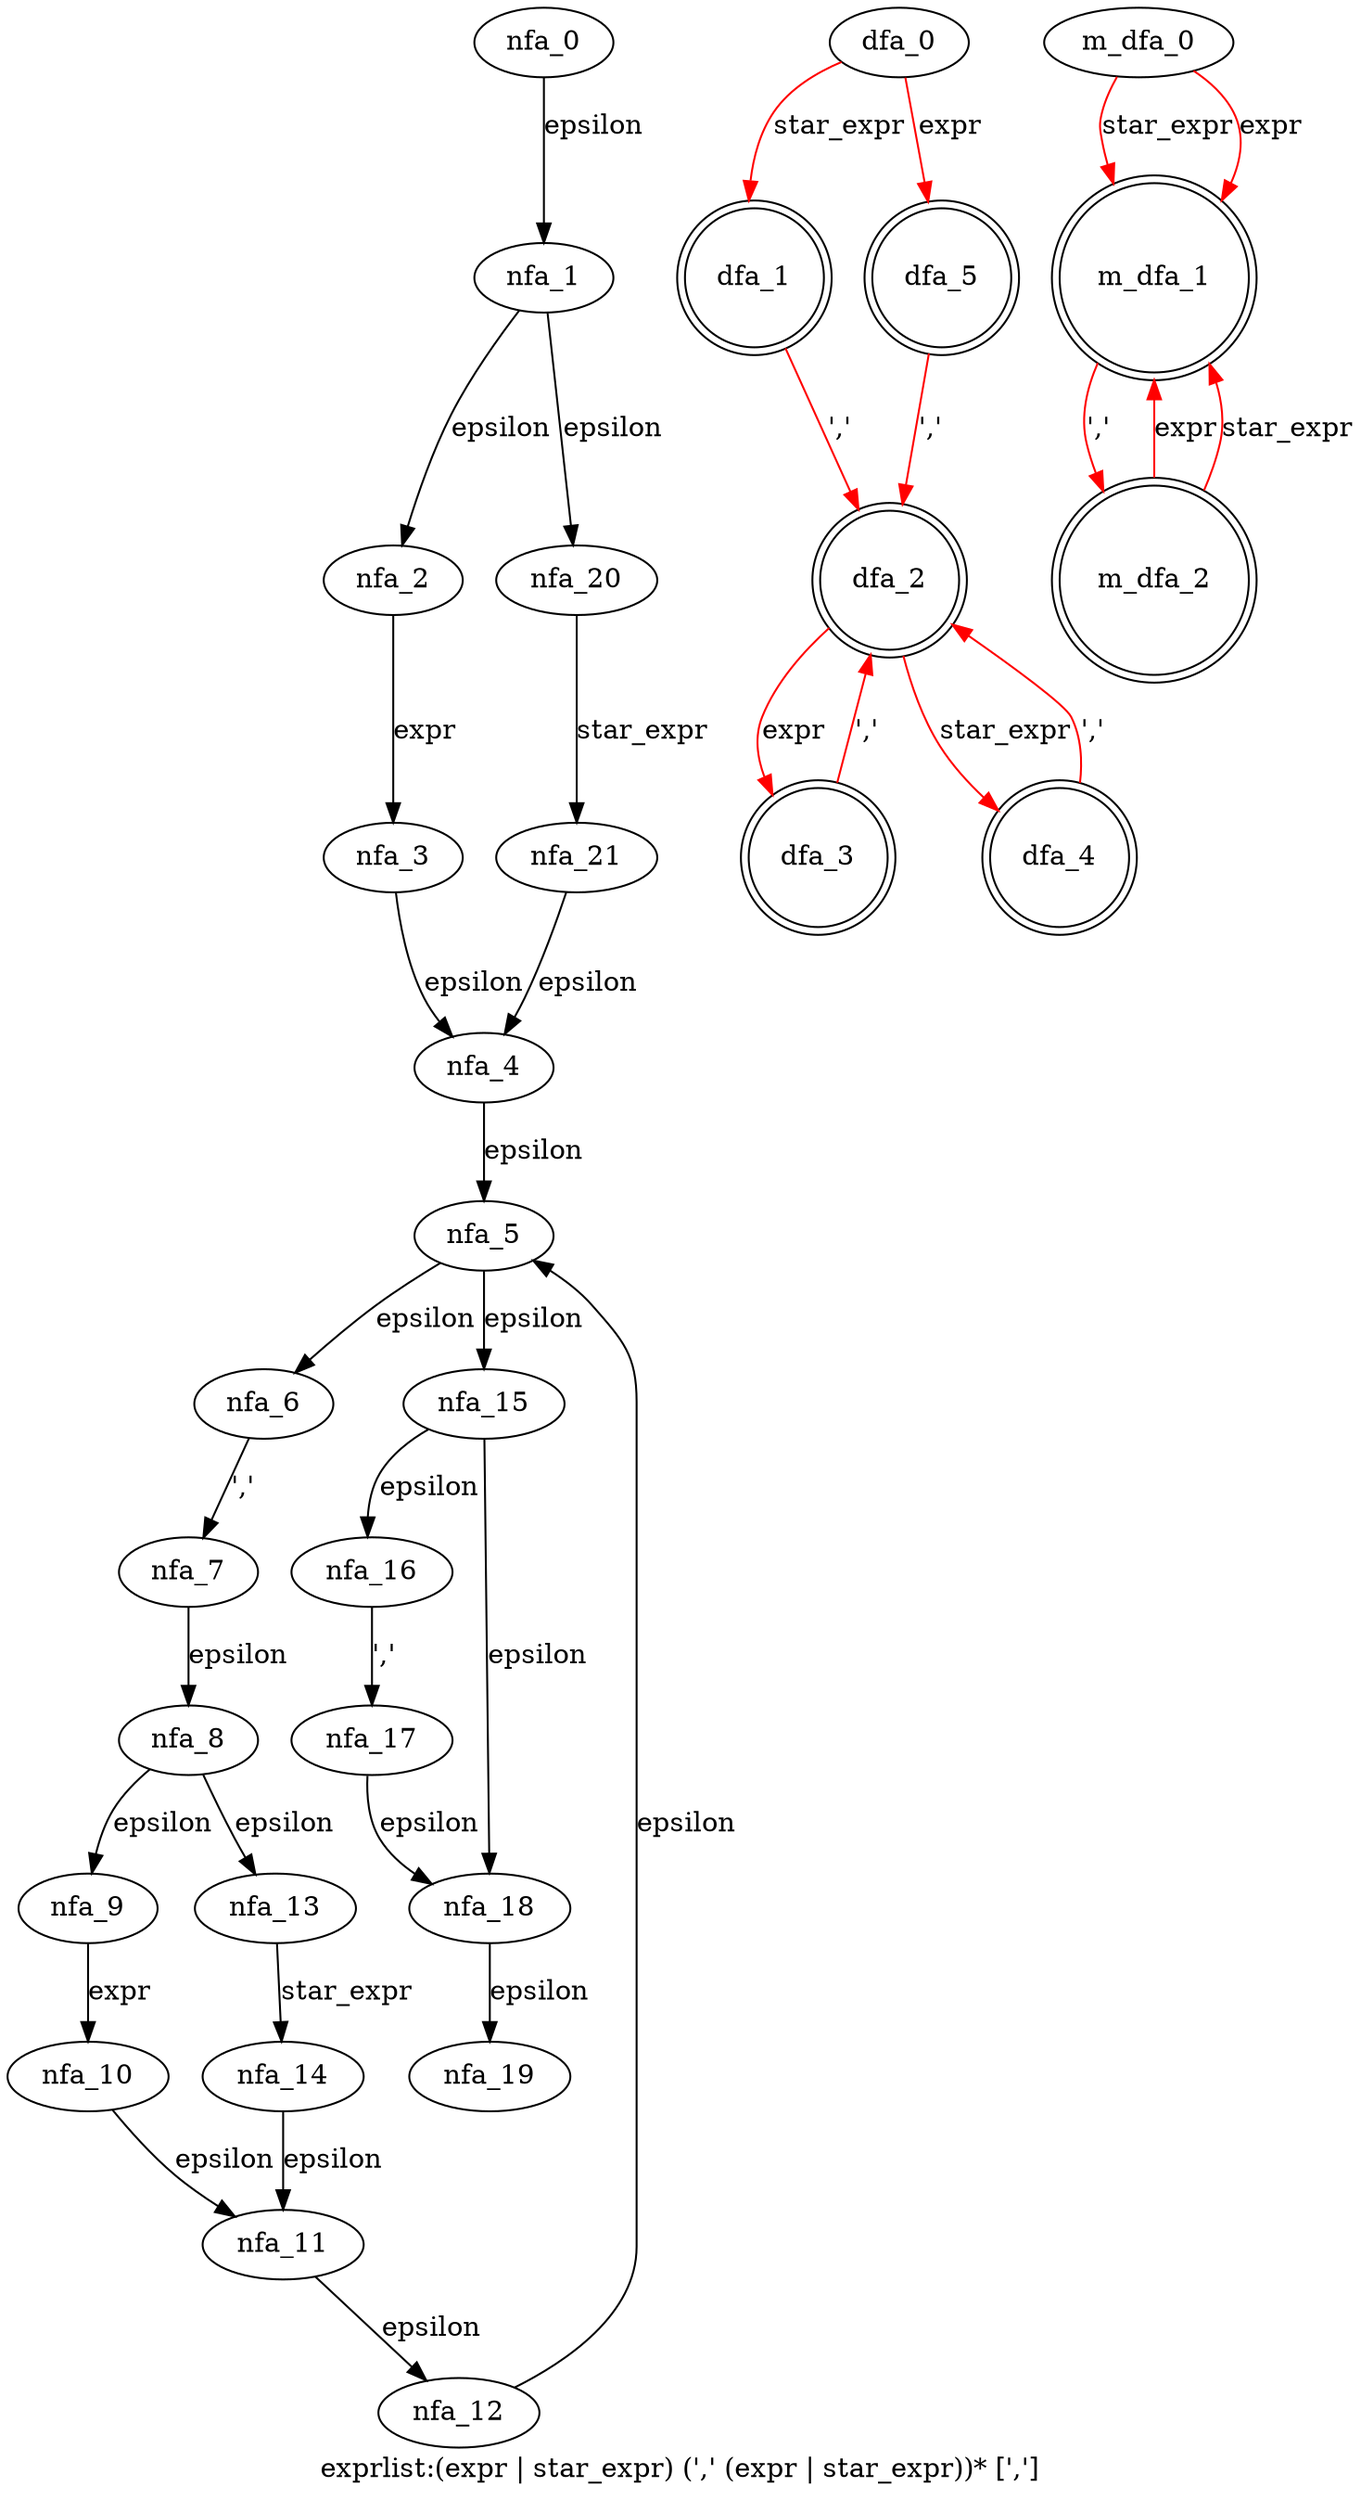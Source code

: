 digraph exprlist {
 graph[label="exprlist:(expr | star_expr) (',' (expr | star_expr))* [',']"]
 subgraph exprlist_nfa {
  nfa_0->nfa_1[label="epsilon"]
  nfa_1->nfa_2[label="epsilon"]
  nfa_2->nfa_3[label="expr"]
  nfa_3->nfa_4[label="epsilon"]
  nfa_4->nfa_5[label="epsilon"]
  nfa_5->nfa_6[label="epsilon"]
  nfa_6->nfa_7[label="','"]
  nfa_7->nfa_8[label="epsilon"]
  nfa_8->nfa_9[label="epsilon"]
  nfa_9->nfa_10[label="expr"]
  nfa_10->nfa_11[label="epsilon"]
  nfa_11->nfa_12[label="epsilon"]
  nfa_12->nfa_5[label="epsilon"]
  nfa_8->nfa_13[label="epsilon"]
  nfa_13->nfa_14[label="star_expr"]
  nfa_14->nfa_11[label="epsilon"]
  nfa_5->nfa_15[label="epsilon"]
  nfa_15->nfa_16[label="epsilon"]
  nfa_16->nfa_17[label="','"]
  nfa_17->nfa_18[label="epsilon"]
  nfa_18->nfa_19[label="epsilon"]
  nfa_15->nfa_18[label="epsilon"]
  nfa_1->nfa_20[label="epsilon"]
  nfa_20->nfa_21[label="star_expr"]
  nfa_21->nfa_4[label="epsilon"]
  }
 subgraph exprlist_dfa {
  dfa_0->dfa_1[label="star_expr",color=red]
  dfa_1->dfa_2[label="','",color=red]
  dfa_2->dfa_3[label="expr",color=red]
  dfa_3->dfa_2[label="','",color=red]
  dfa_2->dfa_4[label="star_expr",color=red]
  dfa_4->dfa_2[label="','",color=red]
  dfa_0->dfa_5[label="expr",color=red]
  dfa_5->dfa_2[label="','",color=red]
  dfa_1[shape=doublecircle]
  dfa_2[shape=doublecircle]
  dfa_3[shape=doublecircle]
  dfa_4[shape=doublecircle]
  dfa_5[shape=doublecircle]
  }
 subgraph exprlist_m_dfa {
  m_dfa_0->m_dfa_1[label="star_expr",color=red]
  m_dfa_1->m_dfa_2[label="','",color=red]
  m_dfa_2->m_dfa_1[label="expr",color=red]
  m_dfa_2->m_dfa_1[label="star_expr",color=red]
  m_dfa_0->m_dfa_1[label="expr",color=red]
  m_dfa_1[shape=doublecircle]
  m_dfa_2[shape=doublecircle]
  }
}

